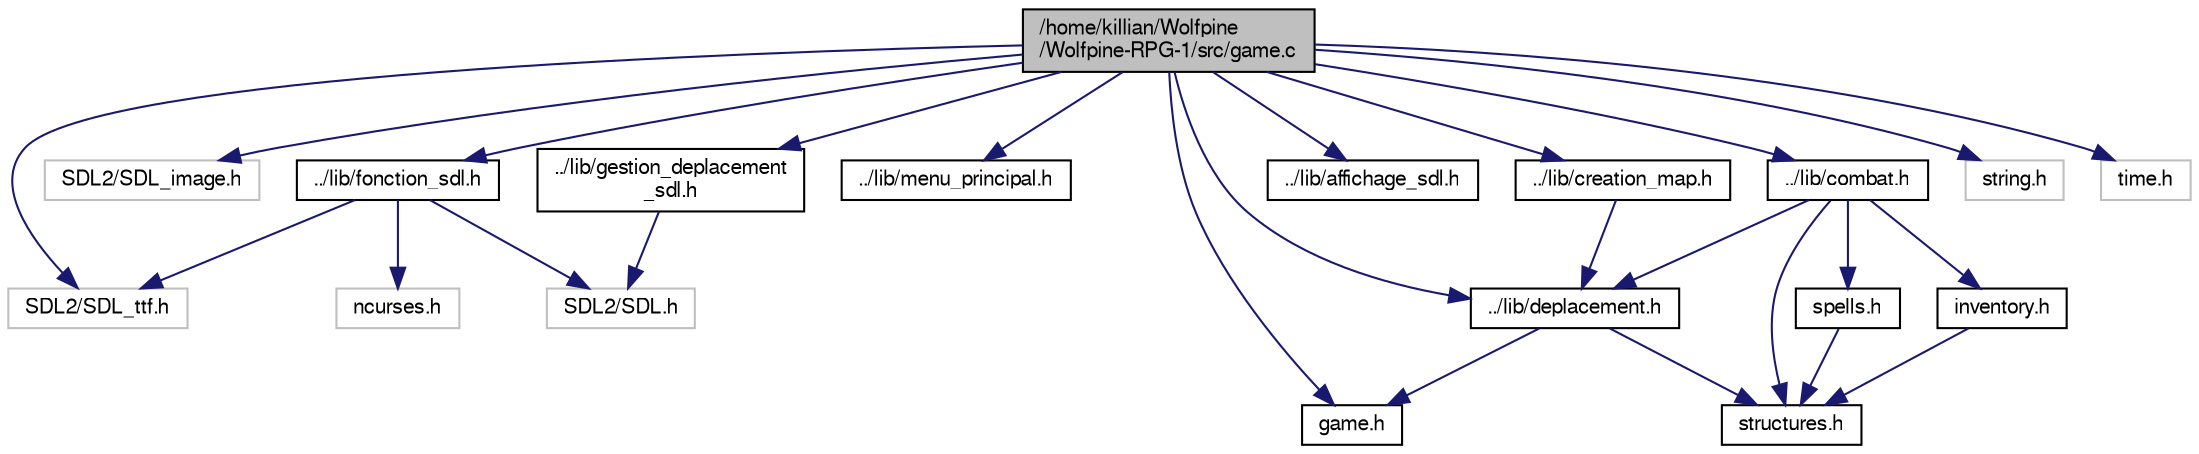 digraph "/home/killian/Wolfpine/Wolfpine-RPG-1/src/game.c"
{
 // LATEX_PDF_SIZE
  edge [fontname="FreeSans",fontsize="10",labelfontname="FreeSans",labelfontsize="10"];
  node [fontname="FreeSans",fontsize="10",shape=record];
  Node1 [label="/home/killian/Wolfpine\l/Wolfpine-RPG-1/src/game.c",height=0.2,width=0.4,color="black", fillcolor="grey75", style="filled", fontcolor="black",tooltip="Fonctions de lancement du jeu."];
  Node1 -> Node2 [color="midnightblue",fontsize="10",style="solid",fontname="FreeSans"];
  Node2 [label="SDL2/SDL_ttf.h",height=0.2,width=0.4,color="grey75", fillcolor="white", style="filled",tooltip=" "];
  Node1 -> Node3 [color="midnightblue",fontsize="10",style="solid",fontname="FreeSans"];
  Node3 [label="SDL2/SDL_image.h",height=0.2,width=0.4,color="grey75", fillcolor="white", style="filled",tooltip=" "];
  Node1 -> Node4 [color="midnightblue",fontsize="10",style="solid",fontname="FreeSans"];
  Node4 [label="../lib/fonction_sdl.h",height=0.2,width=0.4,color="black", fillcolor="white", style="filled",URL="$d0/dea/fonction__sdl_8h.html",tooltip=" "];
  Node4 -> Node5 [color="midnightblue",fontsize="10",style="solid",fontname="FreeSans"];
  Node5 [label="SDL2/SDL.h",height=0.2,width=0.4,color="grey75", fillcolor="white", style="filled",tooltip=" "];
  Node4 -> Node6 [color="midnightblue",fontsize="10",style="solid",fontname="FreeSans"];
  Node6 [label="ncurses.h",height=0.2,width=0.4,color="grey75", fillcolor="white", style="filled",tooltip=" "];
  Node4 -> Node2 [color="midnightblue",fontsize="10",style="solid",fontname="FreeSans"];
  Node1 -> Node7 [color="midnightblue",fontsize="10",style="solid",fontname="FreeSans"];
  Node7 [label="../lib/gestion_deplacement\l_sdl.h",height=0.2,width=0.4,color="black", fillcolor="white", style="filled",URL="$de/d3e/gestion__deplacement__sdl_8h.html",tooltip=" "];
  Node7 -> Node5 [color="midnightblue",fontsize="10",style="solid",fontname="FreeSans"];
  Node1 -> Node8 [color="midnightblue",fontsize="10",style="solid",fontname="FreeSans"];
  Node8 [label="../lib/menu_principal.h",height=0.2,width=0.4,color="black", fillcolor="white", style="filled",URL="$d8/d8c/menu__principal_8h.html",tooltip=" "];
  Node1 -> Node9 [color="midnightblue",fontsize="10",style="solid",fontname="FreeSans"];
  Node9 [label="../lib/deplacement.h",height=0.2,width=0.4,color="black", fillcolor="white", style="filled",URL="$d8/da5/deplacement_8h.html",tooltip=" "];
  Node9 -> Node10 [color="midnightblue",fontsize="10",style="solid",fontname="FreeSans"];
  Node10 [label="structures.h",height=0.2,width=0.4,color="black", fillcolor="white", style="filled",URL="$dd/da3/structures_8h.html",tooltip="Structures d'objets."];
  Node9 -> Node11 [color="midnightblue",fontsize="10",style="solid",fontname="FreeSans"];
  Node11 [label="game.h",height=0.2,width=0.4,color="black", fillcolor="white", style="filled",URL="$d2/dd5/game_8h.html",tooltip=" "];
  Node1 -> Node12 [color="midnightblue",fontsize="10",style="solid",fontname="FreeSans"];
  Node12 [label="../lib/affichage_sdl.h",height=0.2,width=0.4,color="black", fillcolor="white", style="filled",URL="$d8/d1b/affichage__sdl_8h.html",tooltip=" "];
  Node1 -> Node11 [color="midnightblue",fontsize="10",style="solid",fontname="FreeSans"];
  Node1 -> Node13 [color="midnightblue",fontsize="10",style="solid",fontname="FreeSans"];
  Node13 [label="../lib/creation_map.h",height=0.2,width=0.4,color="black", fillcolor="white", style="filled",URL="$d7/d00/creation__map_8h.html",tooltip=" "];
  Node13 -> Node9 [color="midnightblue",fontsize="10",style="solid",fontname="FreeSans"];
  Node1 -> Node14 [color="midnightblue",fontsize="10",style="solid",fontname="FreeSans"];
  Node14 [label="../lib/combat.h",height=0.2,width=0.4,color="black", fillcolor="white", style="filled",URL="$d9/dab/combat_8h.html",tooltip=" "];
  Node14 -> Node10 [color="midnightblue",fontsize="10",style="solid",fontname="FreeSans"];
  Node14 -> Node15 [color="midnightblue",fontsize="10",style="solid",fontname="FreeSans"];
  Node15 [label="spells.h",height=0.2,width=0.4,color="black", fillcolor="white", style="filled",URL="$d9/d42/spells_8h.html",tooltip=" "];
  Node15 -> Node10 [color="midnightblue",fontsize="10",style="solid",fontname="FreeSans"];
  Node14 -> Node16 [color="midnightblue",fontsize="10",style="solid",fontname="FreeSans"];
  Node16 [label="inventory.h",height=0.2,width=0.4,color="black", fillcolor="white", style="filled",URL="$da/dab/inventory_8h.html",tooltip=" "];
  Node16 -> Node10 [color="midnightblue",fontsize="10",style="solid",fontname="FreeSans"];
  Node14 -> Node9 [color="midnightblue",fontsize="10",style="solid",fontname="FreeSans"];
  Node1 -> Node17 [color="midnightblue",fontsize="10",style="solid",fontname="FreeSans"];
  Node17 [label="string.h",height=0.2,width=0.4,color="grey75", fillcolor="white", style="filled",tooltip=" "];
  Node1 -> Node18 [color="midnightblue",fontsize="10",style="solid",fontname="FreeSans"];
  Node18 [label="time.h",height=0.2,width=0.4,color="grey75", fillcolor="white", style="filled",tooltip=" "];
}

